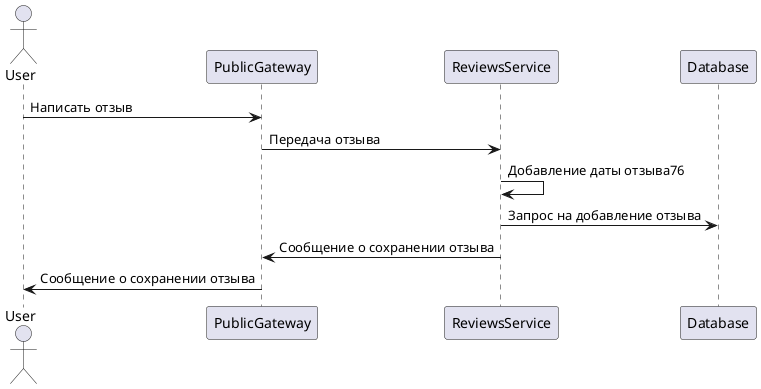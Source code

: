 @startuml
'https://plantuml.com/sequence-diagram

actor User
User->PublicGateway: Написать отзыв

PublicGateway->ReviewsService: Передача отзыва
ReviewsService->ReviewsService: Добавление даты отзыва76
ReviewsService->Database: Запрос на добавление отзыва

ReviewsService->PublicGateway: Сообщение о сохранении отзыва
PublicGateway->User: Сообщение о сохранении отзыва
@enduml
